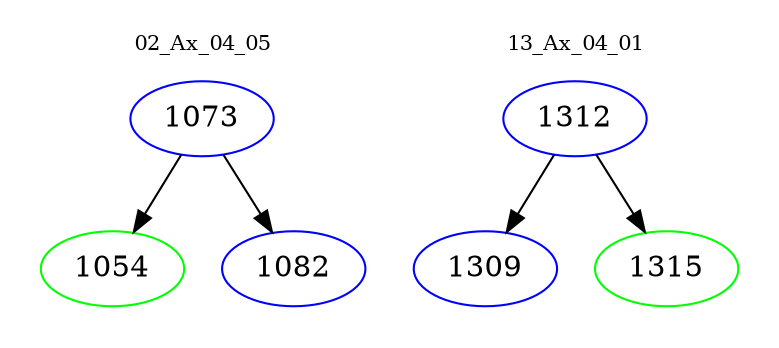 digraph{
subgraph cluster_0 {
color = white
label = "02_Ax_04_05";
fontsize=10;
T0_1073 [label="1073", color="blue"]
T0_1073 -> T0_1054 [color="black"]
T0_1054 [label="1054", color="green"]
T0_1073 -> T0_1082 [color="black"]
T0_1082 [label="1082", color="blue"]
}
subgraph cluster_1 {
color = white
label = "13_Ax_04_01";
fontsize=10;
T1_1312 [label="1312", color="blue"]
T1_1312 -> T1_1309 [color="black"]
T1_1309 [label="1309", color="blue"]
T1_1312 -> T1_1315 [color="black"]
T1_1315 [label="1315", color="green"]
}
}
